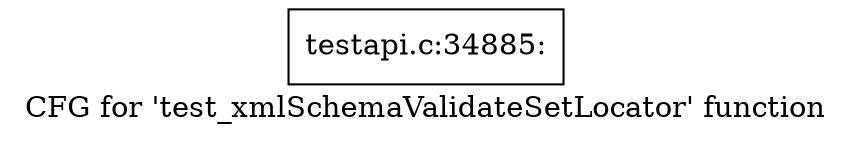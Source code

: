 digraph "CFG for 'test_xmlSchemaValidateSetLocator' function" {
	label="CFG for 'test_xmlSchemaValidateSetLocator' function";

	Node0x4a07f00 [shape=record,label="{testapi.c:34885:}"];
}
